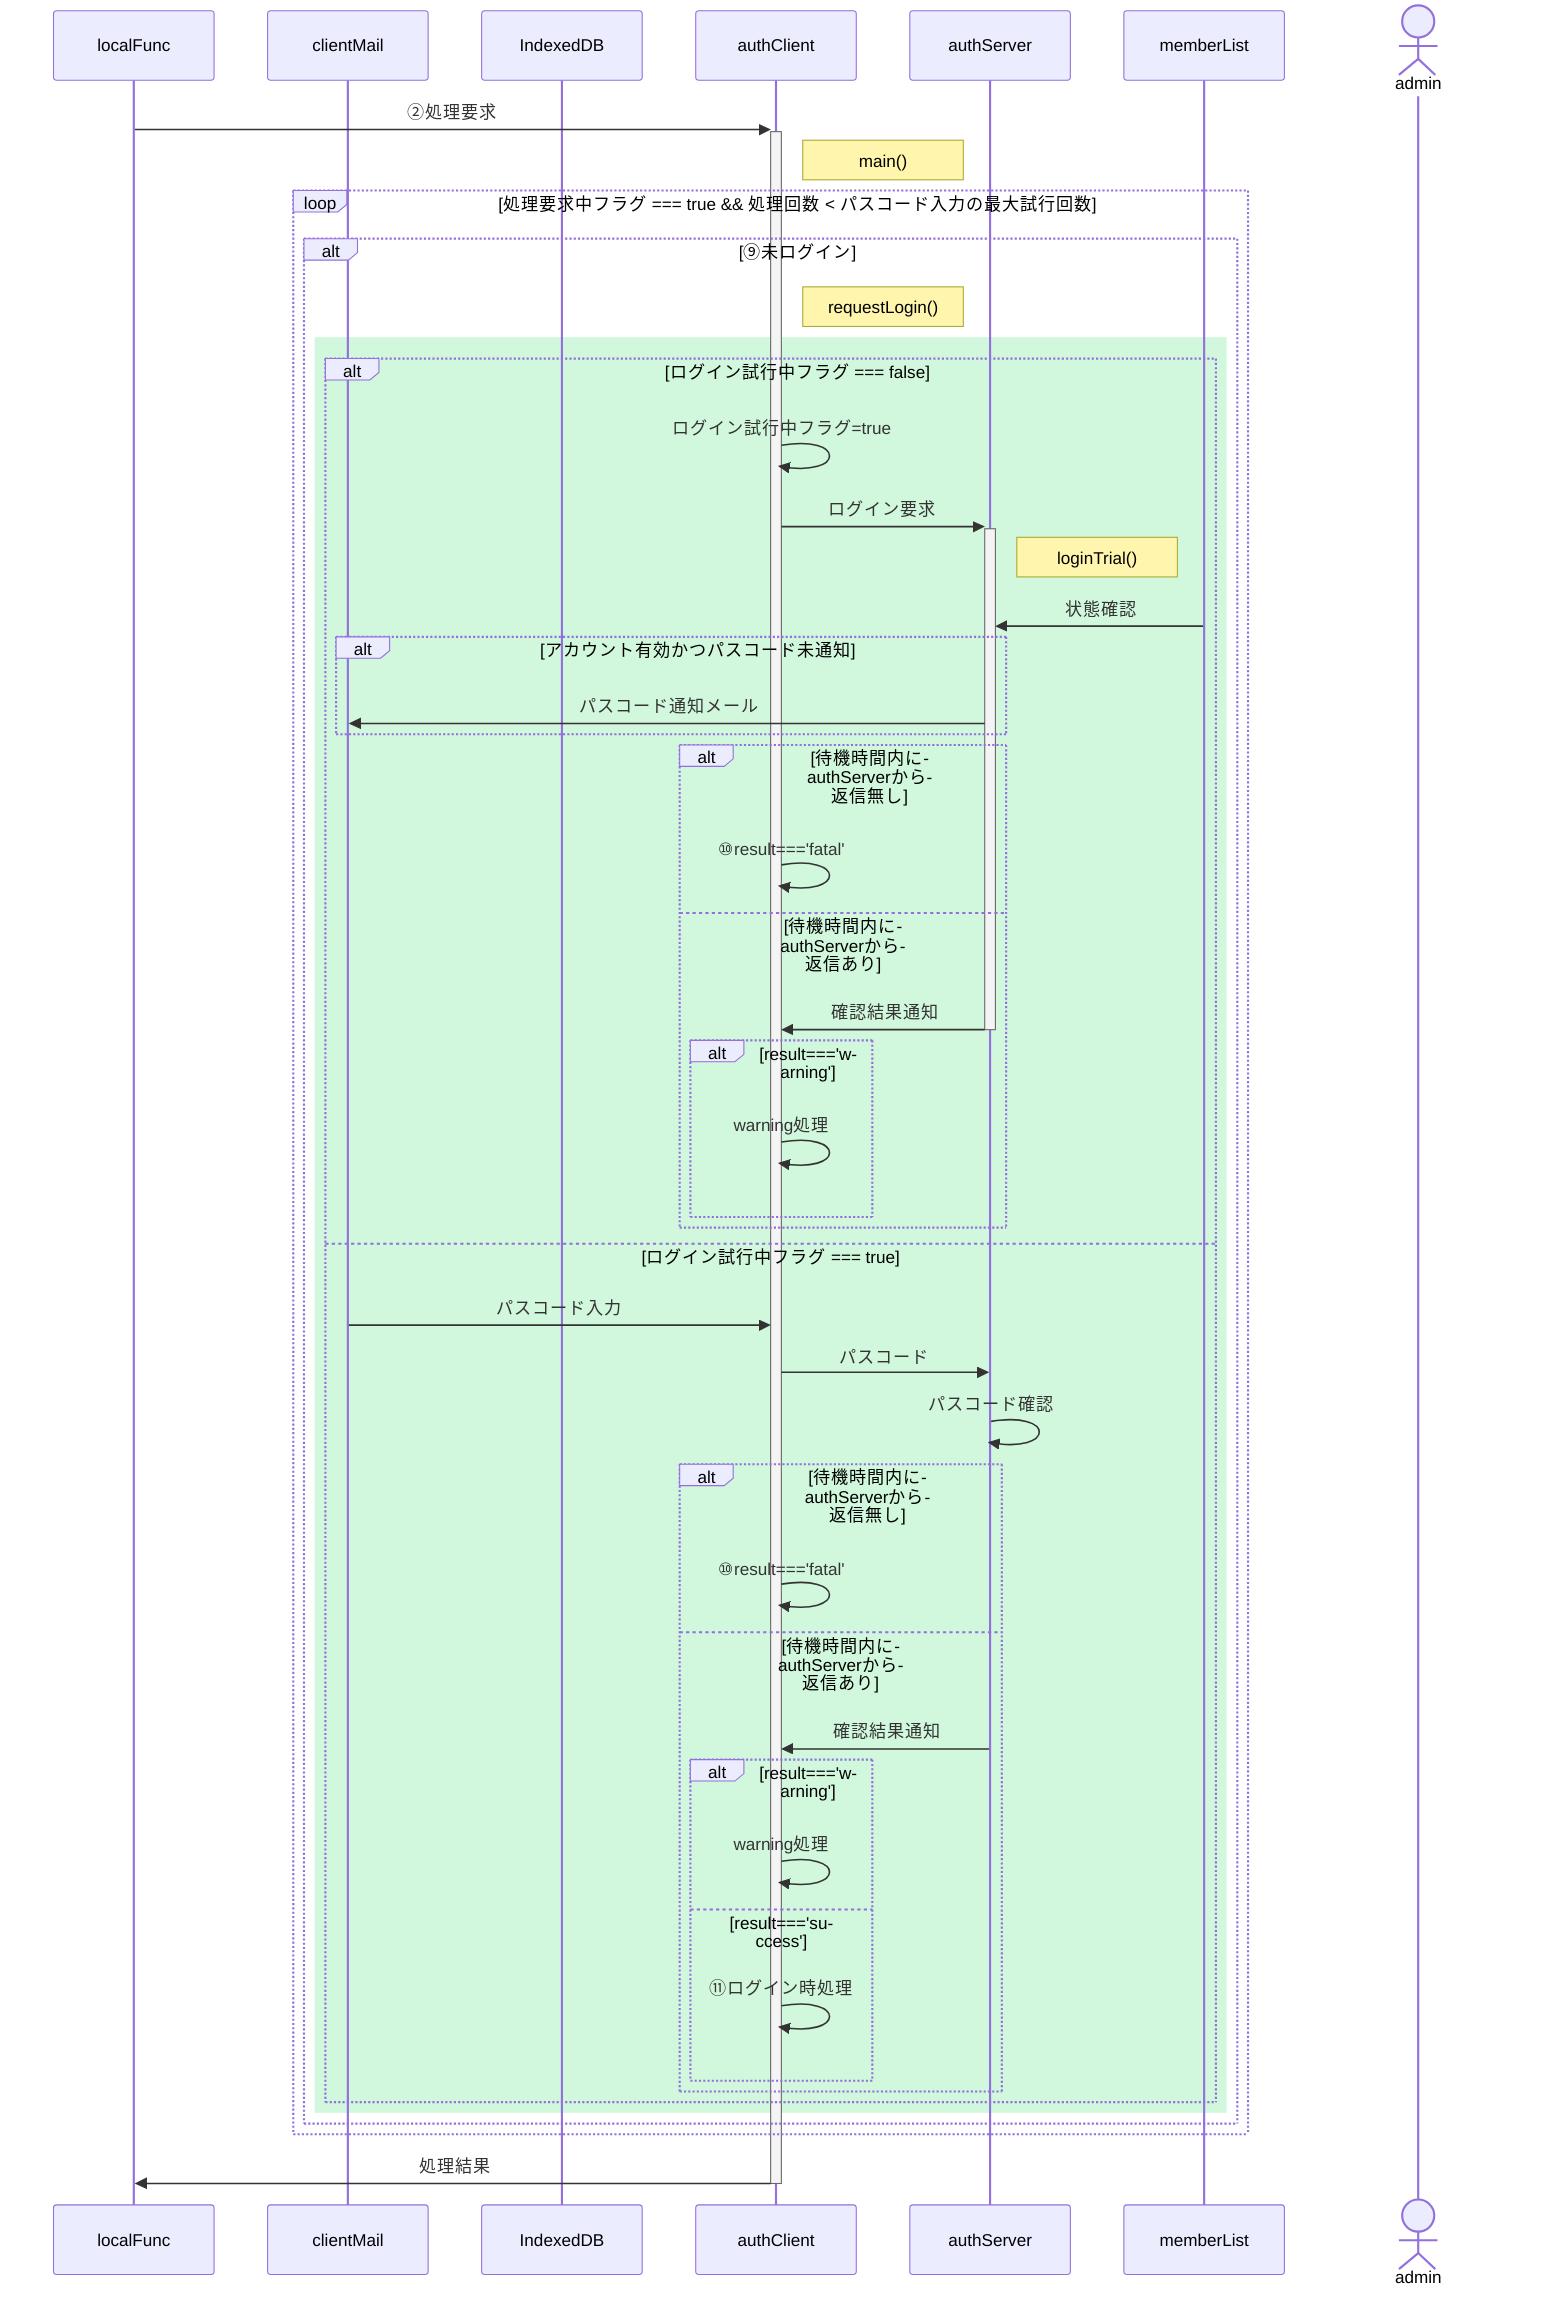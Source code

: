 %% ログイン要求

sequenceDiagram
  %%actor user
  participant localFunc
  participant clientMail
  %%participant encryptRequest
  participant IndexedDB
  participant authClient
  participant authServer
  participant memberList
  %%participant decryptRequest
  %%participant serverFunc
  actor admin

  localFunc->>+authClient: ②処理要求
  Note right of authClient: main()

  loop 処理要求中フラグ === true && 処理回数 < パスコード入力の最大試行回数

    alt ⑨未ログイン
      Note right of authClient: requestLogin()

      rect rgba(209, 247, 221, 1)

        alt ログイン試行中フラグ === false

          authClient->>authClient: ログイン試行中フラグ=true
          authClient->>+authServer: ログイン要求
          Note right of authServer: loginTrial()
          memberList->>authServer: 状態確認
          alt アカウント有効かつパスコード未通知
            authServer->>clientMail: パスコード通知メール
          end
          alt 待機時間内にauthServerから返信無し
            authClient->>authClient: ⑩result==='fatal'
          else 待機時間内にauthServerから返信あり
            authServer->>-authClient: 確認結果通知
            alt result==='warning'
              authClient->>authClient: warning処理
            end
          end

        else ログイン試行中フラグ === true
        
          clientMail->>authClient: パスコード入力
          authClient->>authServer: パスコード
          authServer->>authServer: パスコード確認
          alt 待機時間内にauthServerから返信無し
            authClient->>authClient: ⑩result==='fatal'
          else 待機時間内にauthServerから返信あり
            authServer->>authClient: 確認結果通知
            alt result==='warning'
              authClient->>authClient: warning処理
            else result==='success'
              authClient->>authClient: ⑪ログイン時処理
            end
          end
        end
      end
    end
  end

  authClient->>-localFunc: 処理結果